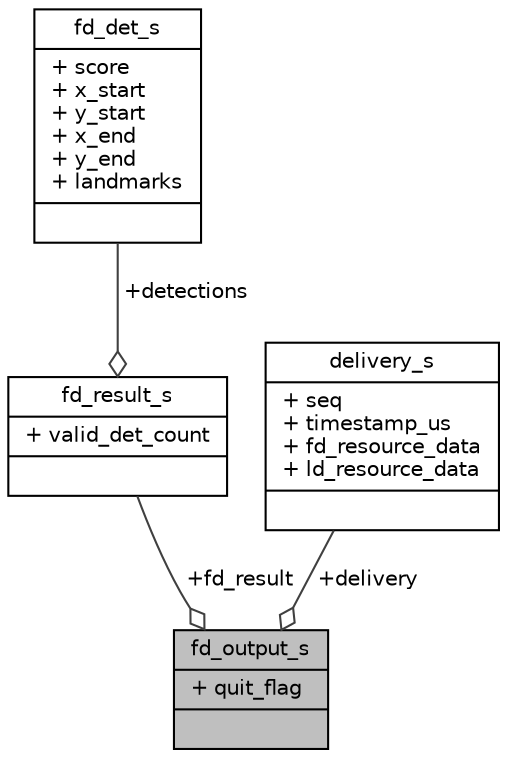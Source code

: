 digraph "fd_output_s"
{
 // INTERACTIVE_SVG=YES
 // LATEX_PDF_SIZE
  bgcolor="transparent";
  edge [fontname="Helvetica",fontsize="10",labelfontname="Helvetica",labelfontsize="10"];
  node [fontname="Helvetica",fontsize="10",shape=record];
  Node1 [label="{fd_output_s\n|+ quit_flag\l|}",height=0.2,width=0.4,color="black", fillcolor="grey75", style="filled", fontcolor="black",tooltip=" "];
  Node2 -> Node1 [color="grey25",fontsize="10",style="solid",label=" +fd_result" ,arrowhead="odiamond",fontname="Helvetica"];
  Node2 [label="{fd_result_s\n|+ valid_det_count\l|}",height=0.2,width=0.4,color="black",URL="$df/d78/structfd__result__s.html",tooltip=" "];
  Node3 -> Node2 [color="grey25",fontsize="10",style="solid",label=" +detections" ,arrowhead="odiamond",fontname="Helvetica"];
  Node3 [label="{fd_det_s\n|+ score\l+ x_start\l+ y_start\l+ x_end\l+ y_end\l+ landmarks\l|}",height=0.2,width=0.4,color="black",URL="$dd/d96/structfd__det__s.html",tooltip=" "];
  Node4 -> Node1 [color="grey25",fontsize="10",style="solid",label=" +delivery" ,arrowhead="odiamond",fontname="Helvetica"];
  Node4 [label="{delivery_s\n|+ seq\l+ timestamp_us\l+ fd_resource_data\l+ ld_resource_data\l|}",height=0.2,width=0.4,color="black",URL="$de/d6c/structdelivery__s.html",tooltip=" "];
}
